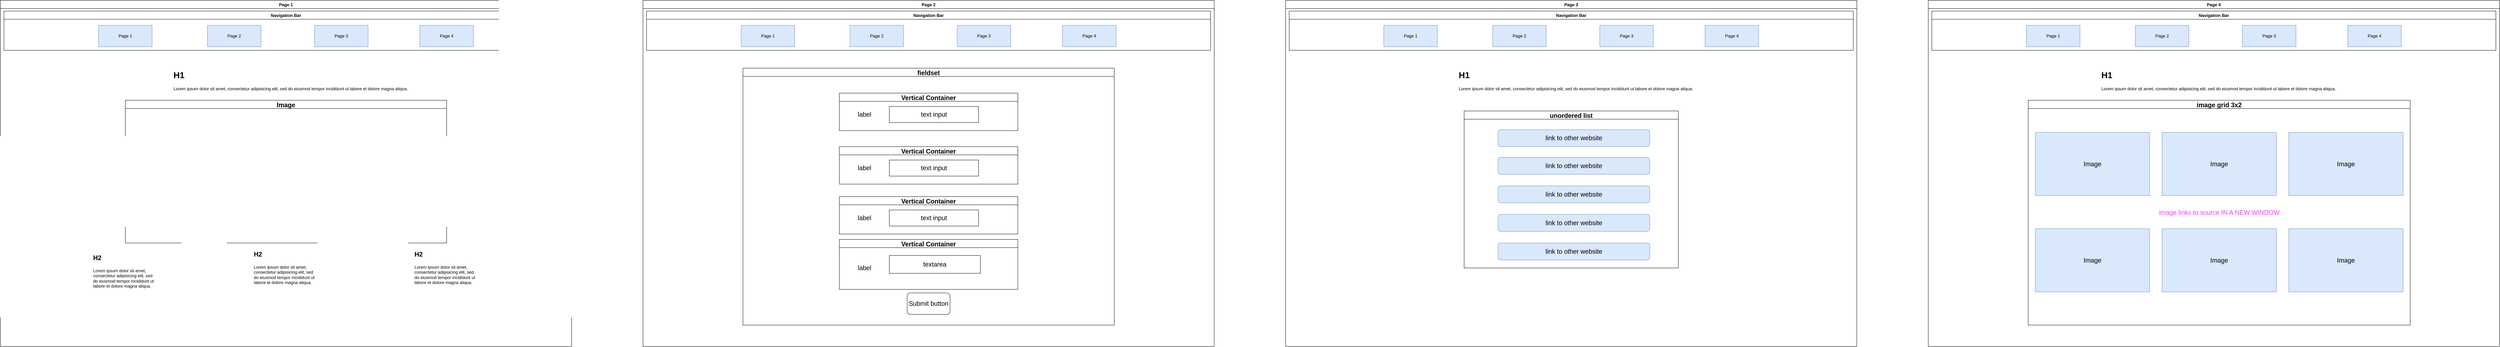 <mxfile version="19.0.3" type="device"><diagram id="AC1BPUDTcveEIB3bVJKI" name="Page-1"><mxGraphModel dx="2962" dy="1217" grid="1" gridSize="10" guides="1" tooltips="1" connect="1" arrows="1" fold="1" page="1" pageScale="1" pageWidth="900" pageHeight="1600" math="0" shadow="0"><root><mxCell id="0"/><mxCell id="1" parent="0"/><mxCell id="K0nGLvYlf-I0WaPrCYxZ-1" value="Page 1" style="swimlane;" vertex="1" parent="1"><mxGeometry x="-800" y="110" width="1600" height="970" as="geometry"/></mxCell><mxCell id="K0nGLvYlf-I0WaPrCYxZ-6" value="Navigation Bar" style="swimlane;" vertex="1" parent="K0nGLvYlf-I0WaPrCYxZ-1"><mxGeometry x="10" y="30" width="1580" height="110" as="geometry"/></mxCell><mxCell id="K0nGLvYlf-I0WaPrCYxZ-9" value="Page 1" style="rounded=0;whiteSpace=wrap;html=1;fillColor=#dae8fc;strokeColor=#6c8ebf;" vertex="1" parent="K0nGLvYlf-I0WaPrCYxZ-6"><mxGeometry x="265" y="40" width="150" height="60" as="geometry"/></mxCell><mxCell id="K0nGLvYlf-I0WaPrCYxZ-10" value="Page 2" style="rounded=0;whiteSpace=wrap;html=1;fillColor=#dae8fc;strokeColor=#6c8ebf;" vertex="1" parent="K0nGLvYlf-I0WaPrCYxZ-6"><mxGeometry x="570" y="40" width="150" height="60" as="geometry"/></mxCell><mxCell id="K0nGLvYlf-I0WaPrCYxZ-11" value="Page 3" style="rounded=0;whiteSpace=wrap;html=1;fillColor=#dae8fc;strokeColor=#6c8ebf;" vertex="1" parent="K0nGLvYlf-I0WaPrCYxZ-6"><mxGeometry x="870" y="40" width="150" height="60" as="geometry"/></mxCell><mxCell id="K0nGLvYlf-I0WaPrCYxZ-12" value="Page 4" style="rounded=0;whiteSpace=wrap;html=1;fillColor=#dae8fc;strokeColor=#6c8ebf;" vertex="1" parent="K0nGLvYlf-I0WaPrCYxZ-6"><mxGeometry x="1165" y="40" width="150" height="60" as="geometry"/></mxCell><mxCell id="K0nGLvYlf-I0WaPrCYxZ-13" value="&lt;h1&gt;H1&lt;/h1&gt;&lt;p&gt;Lorem ipsum dolor sit amet, consectetur adipisicing elit, sed do eiusmod tempor incididunt ut labore et dolore magna aliqua.&lt;/p&gt;" style="text;html=1;strokeColor=none;fillColor=none;spacing=5;spacingTop=-20;whiteSpace=wrap;overflow=hidden;rounded=0;" vertex="1" parent="K0nGLvYlf-I0WaPrCYxZ-1"><mxGeometry x="480" y="190" width="670" height="120" as="geometry"/></mxCell><mxCell id="K0nGLvYlf-I0WaPrCYxZ-15" value="&lt;h1&gt;&lt;font style=&quot;font-size: 18px;&quot;&gt;H2&lt;/font&gt;&lt;/h1&gt;&lt;p&gt;Lorem ipsum dolor sit amet, consectetur adipisicing elit, sed do eiusmod tempor incididunt ut labore et dolore magna aliqua.&lt;/p&gt;" style="text;html=1;strokeColor=none;fillColor=none;spacing=5;spacingTop=-20;whiteSpace=wrap;overflow=hidden;rounded=0;" vertex="1" parent="K0nGLvYlf-I0WaPrCYxZ-1"><mxGeometry x="255" y="700" width="190" height="120" as="geometry"/></mxCell><mxCell id="K0nGLvYlf-I0WaPrCYxZ-16" value="&lt;h1&gt;&lt;font style=&quot;font-size: 18px;&quot;&gt;H2&lt;/font&gt;&lt;/h1&gt;&lt;p&gt;Lorem ipsum dolor sit amet, consectetur adipisicing elit, sed do eiusmod tempor incididunt ut labore et dolore magna aliqua.&lt;/p&gt;" style="text;html=1;strokeColor=none;fillColor=none;spacing=5;spacingTop=-20;whiteSpace=wrap;overflow=hidden;rounded=0;" vertex="1" parent="K0nGLvYlf-I0WaPrCYxZ-1"><mxGeometry x="705" y="690" width="190" height="120" as="geometry"/></mxCell><mxCell id="K0nGLvYlf-I0WaPrCYxZ-17" value="&lt;h1&gt;&lt;font style=&quot;font-size: 18px;&quot;&gt;H2&lt;/font&gt;&lt;/h1&gt;&lt;p&gt;Lorem ipsum dolor sit amet, consectetur adipisicing elit, sed do eiusmod tempor incididunt ut labore et dolore magna aliqua.&lt;/p&gt;" style="text;html=1;strokeColor=none;fillColor=none;spacing=5;spacingTop=-20;whiteSpace=wrap;overflow=hidden;rounded=0;" vertex="1" parent="K0nGLvYlf-I0WaPrCYxZ-1"><mxGeometry x="1155" y="690" width="190" height="120" as="geometry"/></mxCell><mxCell id="K0nGLvYlf-I0WaPrCYxZ-18" value="Image" style="swimlane;fontSize=18;" vertex="1" parent="K0nGLvYlf-I0WaPrCYxZ-1"><mxGeometry x="350" y="280" width="900" height="400" as="geometry"/></mxCell><mxCell id="K0nGLvYlf-I0WaPrCYxZ-20" value="Page 2" style="swimlane;" vertex="1" parent="1"><mxGeometry x="1000" y="110" width="1600" height="970" as="geometry"/></mxCell><mxCell id="K0nGLvYlf-I0WaPrCYxZ-21" value="Navigation Bar" style="swimlane;" vertex="1" parent="K0nGLvYlf-I0WaPrCYxZ-20"><mxGeometry x="10" y="30" width="1580" height="110" as="geometry"/></mxCell><mxCell id="K0nGLvYlf-I0WaPrCYxZ-22" value="Page 1" style="rounded=0;whiteSpace=wrap;html=1;fillColor=#dae8fc;strokeColor=#6c8ebf;" vertex="1" parent="K0nGLvYlf-I0WaPrCYxZ-21"><mxGeometry x="265" y="40" width="150" height="60" as="geometry"/></mxCell><mxCell id="K0nGLvYlf-I0WaPrCYxZ-23" value="Page 2" style="rounded=0;whiteSpace=wrap;html=1;fillColor=#dae8fc;strokeColor=#6c8ebf;" vertex="1" parent="K0nGLvYlf-I0WaPrCYxZ-21"><mxGeometry x="570" y="40" width="150" height="60" as="geometry"/></mxCell><mxCell id="K0nGLvYlf-I0WaPrCYxZ-24" value="Page 3" style="rounded=0;whiteSpace=wrap;html=1;fillColor=#dae8fc;strokeColor=#6c8ebf;" vertex="1" parent="K0nGLvYlf-I0WaPrCYxZ-21"><mxGeometry x="870" y="40" width="150" height="60" as="geometry"/></mxCell><mxCell id="K0nGLvYlf-I0WaPrCYxZ-25" value="Page 4" style="rounded=0;whiteSpace=wrap;html=1;fillColor=#dae8fc;strokeColor=#6c8ebf;" vertex="1" parent="K0nGLvYlf-I0WaPrCYxZ-21"><mxGeometry x="1165" y="40" width="150" height="60" as="geometry"/></mxCell><mxCell id="K0nGLvYlf-I0WaPrCYxZ-31" value="fieldset" style="swimlane;fontSize=18;" vertex="1" parent="K0nGLvYlf-I0WaPrCYxZ-20"><mxGeometry x="280" y="190" width="1040" height="720" as="geometry"/></mxCell><mxCell id="K0nGLvYlf-I0WaPrCYxZ-32" value="Submit button" style="rounded=1;whiteSpace=wrap;html=1;fontSize=18;" vertex="1" parent="K0nGLvYlf-I0WaPrCYxZ-31"><mxGeometry x="460" y="630" width="120" height="60" as="geometry"/></mxCell><mxCell id="K0nGLvYlf-I0WaPrCYxZ-37" value="Vertical Container" style="swimlane;fontSize=18;" vertex="1" parent="K0nGLvYlf-I0WaPrCYxZ-31"><mxGeometry x="270" y="70" width="500" height="105" as="geometry"/></mxCell><mxCell id="K0nGLvYlf-I0WaPrCYxZ-40" value="text input" style="rounded=0;whiteSpace=wrap;html=1;fontSize=18;" vertex="1" parent="K0nGLvYlf-I0WaPrCYxZ-37"><mxGeometry x="140" y="37.5" width="250" height="45" as="geometry"/></mxCell><mxCell id="K0nGLvYlf-I0WaPrCYxZ-41" value="Vertical Container" style="swimlane;fontSize=18;" vertex="1" parent="K0nGLvYlf-I0WaPrCYxZ-31"><mxGeometry x="270" y="220" width="500" height="105" as="geometry"/></mxCell><mxCell id="K0nGLvYlf-I0WaPrCYxZ-42" value="text input" style="rounded=0;whiteSpace=wrap;html=1;fontSize=18;" vertex="1" parent="K0nGLvYlf-I0WaPrCYxZ-41"><mxGeometry x="140" y="37.5" width="250" height="45" as="geometry"/></mxCell><mxCell id="K0nGLvYlf-I0WaPrCYxZ-45" value="label" style="text;html=1;align=center;verticalAlign=middle;resizable=0;points=[];autosize=1;strokeColor=none;fillColor=none;fontSize=18;" vertex="1" parent="K0nGLvYlf-I0WaPrCYxZ-41"><mxGeometry x="45" y="45" width="50" height="30" as="geometry"/></mxCell><mxCell id="K0nGLvYlf-I0WaPrCYxZ-43" value="Vertical Container" style="swimlane;fontSize=18;" vertex="1" parent="K0nGLvYlf-I0WaPrCYxZ-31"><mxGeometry x="270" y="360" width="500" height="105" as="geometry"/></mxCell><mxCell id="K0nGLvYlf-I0WaPrCYxZ-44" value="text input" style="rounded=0;whiteSpace=wrap;html=1;fontSize=18;" vertex="1" parent="K0nGLvYlf-I0WaPrCYxZ-43"><mxGeometry x="140" y="37.5" width="250" height="45" as="geometry"/></mxCell><mxCell id="K0nGLvYlf-I0WaPrCYxZ-46" value="label" style="text;html=1;align=center;verticalAlign=middle;resizable=0;points=[];autosize=1;strokeColor=none;fillColor=none;fontSize=18;" vertex="1" parent="K0nGLvYlf-I0WaPrCYxZ-43"><mxGeometry x="45" y="45" width="50" height="30" as="geometry"/></mxCell><mxCell id="K0nGLvYlf-I0WaPrCYxZ-47" value="Vertical Container" style="swimlane;fontSize=18;" vertex="1" parent="K0nGLvYlf-I0WaPrCYxZ-31"><mxGeometry x="270" y="480" width="500" height="140" as="geometry"/></mxCell><mxCell id="K0nGLvYlf-I0WaPrCYxZ-48" value="textarea" style="rounded=0;whiteSpace=wrap;html=1;fontSize=18;" vertex="1" parent="K0nGLvYlf-I0WaPrCYxZ-47"><mxGeometry x="140" y="45" width="255" height="50" as="geometry"/></mxCell><mxCell id="K0nGLvYlf-I0WaPrCYxZ-49" value="label" style="text;html=1;align=center;verticalAlign=middle;resizable=0;points=[];autosize=1;strokeColor=none;fillColor=none;fontSize=18;" vertex="1" parent="K0nGLvYlf-I0WaPrCYxZ-47"><mxGeometry x="45" y="65" width="50" height="30" as="geometry"/></mxCell><mxCell id="K0nGLvYlf-I0WaPrCYxZ-39" value="label" style="text;html=1;align=center;verticalAlign=middle;resizable=0;points=[];autosize=1;strokeColor=none;fillColor=none;fontSize=18;" vertex="1" parent="1"><mxGeometry x="1595" y="415" width="50" height="30" as="geometry"/></mxCell><mxCell id="K0nGLvYlf-I0WaPrCYxZ-50" value="Page 3" style="swimlane;" vertex="1" parent="1"><mxGeometry x="2800" y="110" width="1600" height="970" as="geometry"/></mxCell><mxCell id="K0nGLvYlf-I0WaPrCYxZ-51" value="Navigation Bar" style="swimlane;" vertex="1" parent="K0nGLvYlf-I0WaPrCYxZ-50"><mxGeometry x="10" y="30" width="1580" height="110" as="geometry"/></mxCell><mxCell id="K0nGLvYlf-I0WaPrCYxZ-52" value="Page 1" style="rounded=0;whiteSpace=wrap;html=1;fillColor=#dae8fc;strokeColor=#6c8ebf;" vertex="1" parent="K0nGLvYlf-I0WaPrCYxZ-51"><mxGeometry x="265" y="40" width="150" height="60" as="geometry"/></mxCell><mxCell id="K0nGLvYlf-I0WaPrCYxZ-53" value="Page 2" style="rounded=0;whiteSpace=wrap;html=1;fillColor=#dae8fc;strokeColor=#6c8ebf;" vertex="1" parent="K0nGLvYlf-I0WaPrCYxZ-51"><mxGeometry x="570" y="40" width="150" height="60" as="geometry"/></mxCell><mxCell id="K0nGLvYlf-I0WaPrCYxZ-54" value="Page 3" style="rounded=0;whiteSpace=wrap;html=1;fillColor=#dae8fc;strokeColor=#6c8ebf;" vertex="1" parent="K0nGLvYlf-I0WaPrCYxZ-51"><mxGeometry x="870" y="40" width="150" height="60" as="geometry"/></mxCell><mxCell id="K0nGLvYlf-I0WaPrCYxZ-55" value="Page 4" style="rounded=0;whiteSpace=wrap;html=1;fillColor=#dae8fc;strokeColor=#6c8ebf;" vertex="1" parent="K0nGLvYlf-I0WaPrCYxZ-51"><mxGeometry x="1165" y="40" width="150" height="60" as="geometry"/></mxCell><mxCell id="K0nGLvYlf-I0WaPrCYxZ-56" value="&lt;h1&gt;H1&lt;/h1&gt;&lt;p&gt;Lorem ipsum dolor sit amet, consectetur adipisicing elit, sed do eiusmod tempor incididunt ut labore et dolore magna aliqua.&lt;/p&gt;" style="text;html=1;strokeColor=none;fillColor=none;spacing=5;spacingTop=-20;whiteSpace=wrap;overflow=hidden;rounded=0;" vertex="1" parent="K0nGLvYlf-I0WaPrCYxZ-50"><mxGeometry x="480" y="190" width="670" height="120" as="geometry"/></mxCell><mxCell id="K0nGLvYlf-I0WaPrCYxZ-61" value="unordered list" style="swimlane;fontSize=18;" vertex="1" parent="K0nGLvYlf-I0WaPrCYxZ-50"><mxGeometry x="500" y="310" width="600" height="440" as="geometry"/></mxCell><mxCell id="K0nGLvYlf-I0WaPrCYxZ-62" value="link to other website" style="rounded=1;whiteSpace=wrap;html=1;fontSize=18;fillColor=#dae8fc;strokeColor=#6c8ebf;" vertex="1" parent="K0nGLvYlf-I0WaPrCYxZ-61"><mxGeometry x="95" y="52.5" width="425" height="47.5" as="geometry"/></mxCell><mxCell id="K0nGLvYlf-I0WaPrCYxZ-63" value="link to other website" style="rounded=1;whiteSpace=wrap;html=1;fontSize=18;fillColor=#dae8fc;strokeColor=#6c8ebf;" vertex="1" parent="K0nGLvYlf-I0WaPrCYxZ-61"><mxGeometry x="95" y="130" width="425" height="47.5" as="geometry"/></mxCell><mxCell id="K0nGLvYlf-I0WaPrCYxZ-64" value="link to other website" style="rounded=1;whiteSpace=wrap;html=1;fontSize=18;fillColor=#dae8fc;strokeColor=#6c8ebf;" vertex="1" parent="K0nGLvYlf-I0WaPrCYxZ-61"><mxGeometry x="95" y="210" width="425" height="47.5" as="geometry"/></mxCell><mxCell id="K0nGLvYlf-I0WaPrCYxZ-65" value="link to other website" style="rounded=1;whiteSpace=wrap;html=1;fontSize=18;fillColor=#dae8fc;strokeColor=#6c8ebf;" vertex="1" parent="K0nGLvYlf-I0WaPrCYxZ-61"><mxGeometry x="95" y="290" width="425" height="47.5" as="geometry"/></mxCell><mxCell id="K0nGLvYlf-I0WaPrCYxZ-66" value="link to other website" style="rounded=1;whiteSpace=wrap;html=1;fontSize=18;fillColor=#dae8fc;strokeColor=#6c8ebf;" vertex="1" parent="K0nGLvYlf-I0WaPrCYxZ-61"><mxGeometry x="95" y="370" width="425" height="47.5" as="geometry"/></mxCell><mxCell id="K0nGLvYlf-I0WaPrCYxZ-67" value="Page 4" style="swimlane;" vertex="1" parent="1"><mxGeometry x="4600" y="110" width="1600" height="970" as="geometry"/></mxCell><mxCell id="K0nGLvYlf-I0WaPrCYxZ-68" value="Navigation Bar" style="swimlane;" vertex="1" parent="K0nGLvYlf-I0WaPrCYxZ-67"><mxGeometry x="10" y="30" width="1580" height="110" as="geometry"/></mxCell><mxCell id="K0nGLvYlf-I0WaPrCYxZ-69" value="Page 1" style="rounded=0;whiteSpace=wrap;html=1;fillColor=#dae8fc;strokeColor=#6c8ebf;" vertex="1" parent="K0nGLvYlf-I0WaPrCYxZ-68"><mxGeometry x="265" y="40" width="150" height="60" as="geometry"/></mxCell><mxCell id="K0nGLvYlf-I0WaPrCYxZ-70" value="Page 2" style="rounded=0;whiteSpace=wrap;html=1;fillColor=#dae8fc;strokeColor=#6c8ebf;" vertex="1" parent="K0nGLvYlf-I0WaPrCYxZ-68"><mxGeometry x="570" y="40" width="150" height="60" as="geometry"/></mxCell><mxCell id="K0nGLvYlf-I0WaPrCYxZ-71" value="Page 3" style="rounded=0;whiteSpace=wrap;html=1;fillColor=#dae8fc;strokeColor=#6c8ebf;" vertex="1" parent="K0nGLvYlf-I0WaPrCYxZ-68"><mxGeometry x="870" y="40" width="150" height="60" as="geometry"/></mxCell><mxCell id="K0nGLvYlf-I0WaPrCYxZ-72" value="Page 4" style="rounded=0;whiteSpace=wrap;html=1;fillColor=#dae8fc;strokeColor=#6c8ebf;" vertex="1" parent="K0nGLvYlf-I0WaPrCYxZ-68"><mxGeometry x="1165" y="40" width="150" height="60" as="geometry"/></mxCell><mxCell id="K0nGLvYlf-I0WaPrCYxZ-73" value="&lt;h1&gt;H1&lt;/h1&gt;&lt;p&gt;Lorem ipsum dolor sit amet, consectetur adipisicing elit, sed do eiusmod tempor incididunt ut labore et dolore magna aliqua.&lt;/p&gt;" style="text;html=1;strokeColor=none;fillColor=none;spacing=5;spacingTop=-20;whiteSpace=wrap;overflow=hidden;rounded=0;" vertex="1" parent="K0nGLvYlf-I0WaPrCYxZ-67"><mxGeometry x="480" y="190" width="670" height="120" as="geometry"/></mxCell><mxCell id="K0nGLvYlf-I0WaPrCYxZ-77" value="image grid 3x2" style="swimlane;fontSize=18;" vertex="1" parent="K0nGLvYlf-I0WaPrCYxZ-67"><mxGeometry x="280" y="280" width="1070" height="630" as="geometry"/></mxCell><mxCell id="K0nGLvYlf-I0WaPrCYxZ-78" value="Image" style="rounded=0;whiteSpace=wrap;html=1;fontSize=18;fillColor=#dae8fc;strokeColor=#6c8ebf;" vertex="1" parent="K0nGLvYlf-I0WaPrCYxZ-77"><mxGeometry x="20" y="90" width="320" height="177" as="geometry"/></mxCell><mxCell id="K0nGLvYlf-I0WaPrCYxZ-79" value="Image" style="rounded=0;whiteSpace=wrap;html=1;fontSize=18;fillColor=#dae8fc;strokeColor=#6c8ebf;" vertex="1" parent="K0nGLvYlf-I0WaPrCYxZ-77"><mxGeometry x="375" y="90" width="320" height="177" as="geometry"/></mxCell><mxCell id="K0nGLvYlf-I0WaPrCYxZ-80" value="Image" style="rounded=0;whiteSpace=wrap;html=1;fontSize=18;fillColor=#dae8fc;strokeColor=#6c8ebf;" vertex="1" parent="K0nGLvYlf-I0WaPrCYxZ-77"><mxGeometry x="730" y="90" width="320" height="177" as="geometry"/></mxCell><mxCell id="K0nGLvYlf-I0WaPrCYxZ-81" value="Image" style="rounded=0;whiteSpace=wrap;html=1;fontSize=18;fillColor=#dae8fc;strokeColor=#6c8ebf;" vertex="1" parent="K0nGLvYlf-I0WaPrCYxZ-77"><mxGeometry x="20" y="360" width="320" height="177" as="geometry"/></mxCell><mxCell id="K0nGLvYlf-I0WaPrCYxZ-82" value="Image" style="rounded=0;whiteSpace=wrap;html=1;fontSize=18;fillColor=#dae8fc;strokeColor=#6c8ebf;" vertex="1" parent="K0nGLvYlf-I0WaPrCYxZ-77"><mxGeometry x="375" y="360" width="320" height="177" as="geometry"/></mxCell><mxCell id="K0nGLvYlf-I0WaPrCYxZ-83" value="Image" style="rounded=0;whiteSpace=wrap;html=1;fontSize=18;fillColor=#dae8fc;strokeColor=#6c8ebf;" vertex="1" parent="K0nGLvYlf-I0WaPrCYxZ-77"><mxGeometry x="730" y="360" width="320" height="177" as="geometry"/></mxCell><mxCell id="K0nGLvYlf-I0WaPrCYxZ-84" value="&lt;font color=&quot;#ff33ff&quot;&gt;image links to source IN A NEW WINDOW&lt;/font&gt;" style="text;html=1;align=center;verticalAlign=middle;resizable=0;points=[];autosize=1;strokeColor=none;fillColor=none;fontSize=18;" vertex="1" parent="K0nGLvYlf-I0WaPrCYxZ-77"><mxGeometry x="360" y="300" width="350" height="30" as="geometry"/></mxCell></root></mxGraphModel></diagram></mxfile>